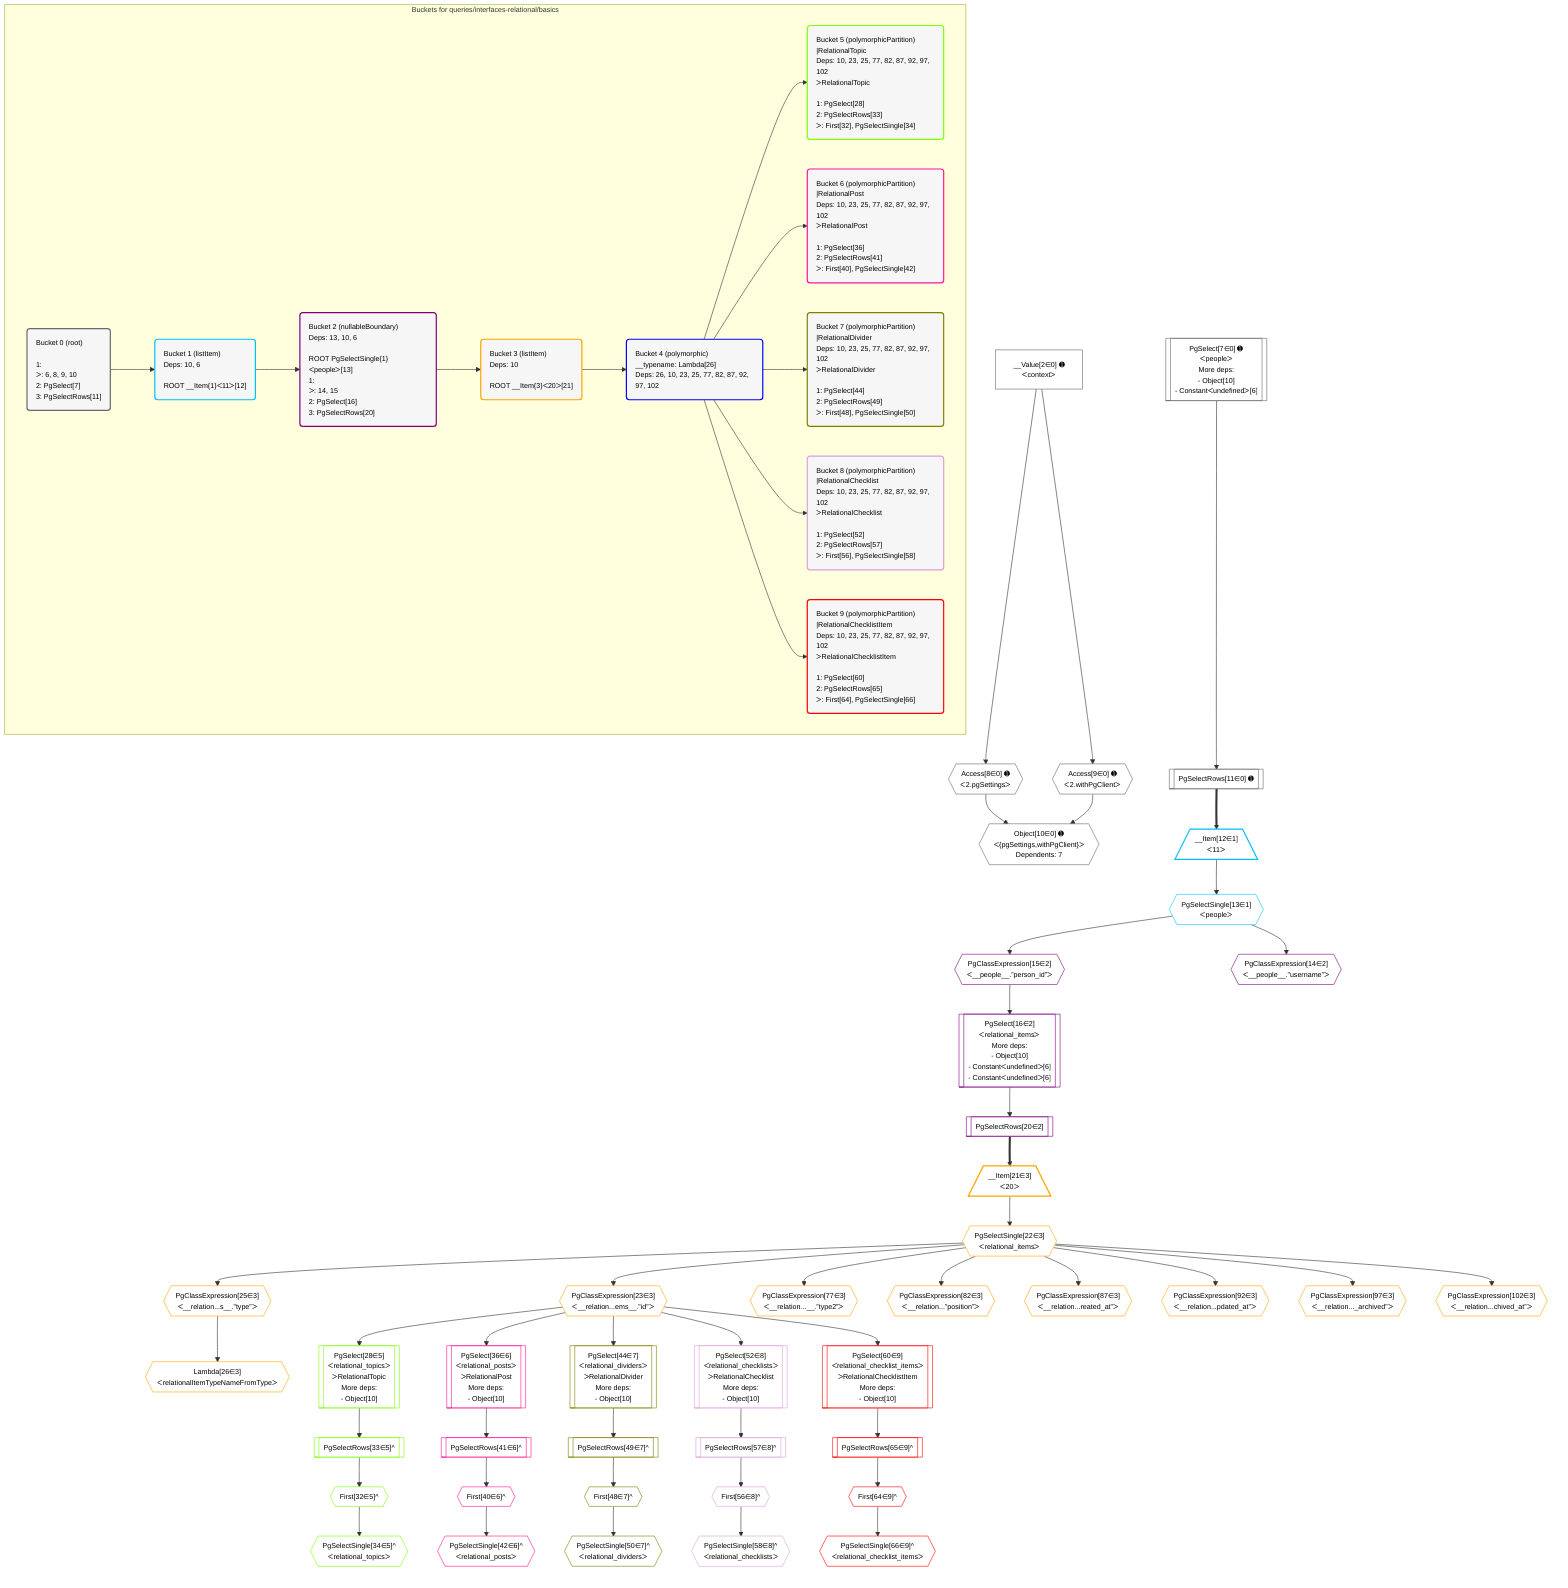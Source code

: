 %%{init: {'themeVariables': { 'fontSize': '12px'}}}%%
graph TD
    classDef path fill:#eee,stroke:#000,color:#000
    classDef plan fill:#fff,stroke-width:1px,color:#000
    classDef itemplan fill:#fff,stroke-width:2px,color:#000
    classDef unbatchedplan fill:#dff,stroke-width:1px,color:#000
    classDef sideeffectplan fill:#fcc,stroke-width:2px,color:#000
    classDef bucket fill:#f6f6f6,color:#000,stroke-width:2px,text-align:left

    subgraph "Buckets for queries/interfaces-relational/basics"
    Bucket0("Bucket 0 (root)<br /><br />1: <br />ᐳ: 6, 8, 9, 10<br />2: PgSelect[7]<br />3: PgSelectRows[11]"):::bucket
    Bucket1("Bucket 1 (listItem)<br />Deps: 10, 6<br /><br />ROOT __Item{1}ᐸ11ᐳ[12]"):::bucket
    Bucket2("Bucket 2 (nullableBoundary)<br />Deps: 13, 10, 6<br /><br />ROOT PgSelectSingle{1}ᐸpeopleᐳ[13]<br />1: <br />ᐳ: 14, 15<br />2: PgSelect[16]<br />3: PgSelectRows[20]"):::bucket
    Bucket3("Bucket 3 (listItem)<br />Deps: 10<br /><br />ROOT __Item{3}ᐸ20ᐳ[21]"):::bucket
    Bucket4("Bucket 4 (polymorphic)<br />__typename: Lambda[26]<br />Deps: 26, 10, 23, 25, 77, 82, 87, 92, 97, 102"):::bucket
    Bucket5("Bucket 5 (polymorphicPartition)<br />|RelationalTopic<br />Deps: 10, 23, 25, 77, 82, 87, 92, 97, 102<br />ᐳRelationalTopic<br /><br />1: PgSelect[28]<br />2: PgSelectRows[33]<br />ᐳ: First[32], PgSelectSingle[34]"):::bucket
    Bucket6("Bucket 6 (polymorphicPartition)<br />|RelationalPost<br />Deps: 10, 23, 25, 77, 82, 87, 92, 97, 102<br />ᐳRelationalPost<br /><br />1: PgSelect[36]<br />2: PgSelectRows[41]<br />ᐳ: First[40], PgSelectSingle[42]"):::bucket
    Bucket7("Bucket 7 (polymorphicPartition)<br />|RelationalDivider<br />Deps: 10, 23, 25, 77, 82, 87, 92, 97, 102<br />ᐳRelationalDivider<br /><br />1: PgSelect[44]<br />2: PgSelectRows[49]<br />ᐳ: First[48], PgSelectSingle[50]"):::bucket
    Bucket8("Bucket 8 (polymorphicPartition)<br />|RelationalChecklist<br />Deps: 10, 23, 25, 77, 82, 87, 92, 97, 102<br />ᐳRelationalChecklist<br /><br />1: PgSelect[52]<br />2: PgSelectRows[57]<br />ᐳ: First[56], PgSelectSingle[58]"):::bucket
    Bucket9("Bucket 9 (polymorphicPartition)<br />|RelationalChecklistItem<br />Deps: 10, 23, 25, 77, 82, 87, 92, 97, 102<br />ᐳRelationalChecklistItem<br /><br />1: PgSelect[60]<br />2: PgSelectRows[65]<br />ᐳ: First[64], PgSelectSingle[66]"):::bucket
    end
    Bucket0 --> Bucket1
    Bucket1 --> Bucket2
    Bucket2 --> Bucket3
    Bucket3 --> Bucket4
    Bucket4 --> Bucket5 & Bucket6 & Bucket7 & Bucket8 & Bucket9

    %% plan dependencies
    PgSelect7[["PgSelect[7∈0] ➊<br />ᐸpeopleᐳ<br />More deps:<br />- Object[10]<br />- Constantᐸundefinedᐳ[6]"]]:::plan
    Object10{{"Object[10∈0] ➊<br />ᐸ{pgSettings,withPgClient}ᐳ<br />Dependents: 7"}}:::plan
    Access8{{"Access[8∈0] ➊<br />ᐸ2.pgSettingsᐳ"}}:::plan
    Access9{{"Access[9∈0] ➊<br />ᐸ2.withPgClientᐳ"}}:::plan
    Access8 & Access9 --> Object10
    __Value2["__Value[2∈0] ➊<br />ᐸcontextᐳ"]:::plan
    __Value2 --> Access8
    __Value2 --> Access9
    PgSelectRows11[["PgSelectRows[11∈0] ➊"]]:::plan
    PgSelect7 --> PgSelectRows11
    __Item12[/"__Item[12∈1]<br />ᐸ11ᐳ"\]:::itemplan
    PgSelectRows11 ==> __Item12
    PgSelectSingle13{{"PgSelectSingle[13∈1]<br />ᐸpeopleᐳ"}}:::plan
    __Item12 --> PgSelectSingle13
    PgSelect16[["PgSelect[16∈2]<br />ᐸrelational_itemsᐳ<br />More deps:<br />- Object[10]<br />- Constantᐸundefinedᐳ[6]<br />- Constantᐸundefinedᐳ[6]"]]:::plan
    PgClassExpression15{{"PgClassExpression[15∈2]<br />ᐸ__people__.”person_id”ᐳ"}}:::plan
    PgClassExpression15 --> PgSelect16
    PgClassExpression14{{"PgClassExpression[14∈2]<br />ᐸ__people__.”username”ᐳ"}}:::plan
    PgSelectSingle13 --> PgClassExpression14
    PgSelectSingle13 --> PgClassExpression15
    PgSelectRows20[["PgSelectRows[20∈2]"]]:::plan
    PgSelect16 --> PgSelectRows20
    __Item21[/"__Item[21∈3]<br />ᐸ20ᐳ"\]:::itemplan
    PgSelectRows20 ==> __Item21
    PgSelectSingle22{{"PgSelectSingle[22∈3]<br />ᐸrelational_itemsᐳ"}}:::plan
    __Item21 --> PgSelectSingle22
    PgClassExpression23{{"PgClassExpression[23∈3]<br />ᐸ__relation...ems__.”id”ᐳ"}}:::plan
    PgSelectSingle22 --> PgClassExpression23
    PgClassExpression25{{"PgClassExpression[25∈3]<br />ᐸ__relation...s__.”type”ᐳ"}}:::plan
    PgSelectSingle22 --> PgClassExpression25
    Lambda26{{"Lambda[26∈3]<br />ᐸrelationalItemTypeNameFromTypeᐳ"}}:::plan
    PgClassExpression25 --> Lambda26
    PgClassExpression77{{"PgClassExpression[77∈3]<br />ᐸ__relation...__.”type2”ᐳ"}}:::plan
    PgSelectSingle22 --> PgClassExpression77
    PgClassExpression82{{"PgClassExpression[82∈3]<br />ᐸ__relation...”position”ᐳ"}}:::plan
    PgSelectSingle22 --> PgClassExpression82
    PgClassExpression87{{"PgClassExpression[87∈3]<br />ᐸ__relation...reated_at”ᐳ"}}:::plan
    PgSelectSingle22 --> PgClassExpression87
    PgClassExpression92{{"PgClassExpression[92∈3]<br />ᐸ__relation...pdated_at”ᐳ"}}:::plan
    PgSelectSingle22 --> PgClassExpression92
    PgClassExpression97{{"PgClassExpression[97∈3]<br />ᐸ__relation..._archived”ᐳ"}}:::plan
    PgSelectSingle22 --> PgClassExpression97
    PgClassExpression102{{"PgClassExpression[102∈3]<br />ᐸ__relation...chived_at”ᐳ"}}:::plan
    PgSelectSingle22 --> PgClassExpression102
    PgSelect28[["PgSelect[28∈5]<br />ᐸrelational_topicsᐳ<br />ᐳRelationalTopic<br />More deps:<br />- Object[10]"]]:::plan
    PgClassExpression23 --> PgSelect28
    First32{{"First[32∈5]^"}}:::plan
    PgSelectRows33[["PgSelectRows[33∈5]^"]]:::plan
    PgSelectRows33 --> First32
    PgSelect28 --> PgSelectRows33
    PgSelectSingle34{{"PgSelectSingle[34∈5]^<br />ᐸrelational_topicsᐳ"}}:::plan
    First32 --> PgSelectSingle34
    PgSelect36[["PgSelect[36∈6]<br />ᐸrelational_postsᐳ<br />ᐳRelationalPost<br />More deps:<br />- Object[10]"]]:::plan
    PgClassExpression23 --> PgSelect36
    First40{{"First[40∈6]^"}}:::plan
    PgSelectRows41[["PgSelectRows[41∈6]^"]]:::plan
    PgSelectRows41 --> First40
    PgSelect36 --> PgSelectRows41
    PgSelectSingle42{{"PgSelectSingle[42∈6]^<br />ᐸrelational_postsᐳ"}}:::plan
    First40 --> PgSelectSingle42
    PgSelect44[["PgSelect[44∈7]<br />ᐸrelational_dividersᐳ<br />ᐳRelationalDivider<br />More deps:<br />- Object[10]"]]:::plan
    PgClassExpression23 --> PgSelect44
    First48{{"First[48∈7]^"}}:::plan
    PgSelectRows49[["PgSelectRows[49∈7]^"]]:::plan
    PgSelectRows49 --> First48
    PgSelect44 --> PgSelectRows49
    PgSelectSingle50{{"PgSelectSingle[50∈7]^<br />ᐸrelational_dividersᐳ"}}:::plan
    First48 --> PgSelectSingle50
    PgSelect52[["PgSelect[52∈8]<br />ᐸrelational_checklistsᐳ<br />ᐳRelationalChecklist<br />More deps:<br />- Object[10]"]]:::plan
    PgClassExpression23 --> PgSelect52
    First56{{"First[56∈8]^"}}:::plan
    PgSelectRows57[["PgSelectRows[57∈8]^"]]:::plan
    PgSelectRows57 --> First56
    PgSelect52 --> PgSelectRows57
    PgSelectSingle58{{"PgSelectSingle[58∈8]^<br />ᐸrelational_checklistsᐳ"}}:::plan
    First56 --> PgSelectSingle58
    PgSelect60[["PgSelect[60∈9]<br />ᐸrelational_checklist_itemsᐳ<br />ᐳRelationalChecklistItem<br />More deps:<br />- Object[10]"]]:::plan
    PgClassExpression23 --> PgSelect60
    First64{{"First[64∈9]^"}}:::plan
    PgSelectRows65[["PgSelectRows[65∈9]^"]]:::plan
    PgSelectRows65 --> First64
    PgSelect60 --> PgSelectRows65
    PgSelectSingle66{{"PgSelectSingle[66∈9]^<br />ᐸrelational_checklist_itemsᐳ"}}:::plan
    First64 --> PgSelectSingle66

    %% define steps
    classDef bucket0 stroke:#696969
    class Bucket0,__Value2,PgSelect7,Access8,Access9,Object10,PgSelectRows11 bucket0
    classDef bucket1 stroke:#00bfff
    class Bucket1,__Item12,PgSelectSingle13 bucket1
    classDef bucket2 stroke:#7f007f
    class Bucket2,PgClassExpression14,PgClassExpression15,PgSelect16,PgSelectRows20 bucket2
    classDef bucket3 stroke:#ffa500
    class Bucket3,__Item21,PgSelectSingle22,PgClassExpression23,PgClassExpression25,Lambda26,PgClassExpression77,PgClassExpression82,PgClassExpression87,PgClassExpression92,PgClassExpression97,PgClassExpression102 bucket3
    classDef bucket4 stroke:#0000ff
    class Bucket4 bucket4
    classDef bucket5 stroke:#7fff00
    class Bucket5,PgSelect28,First32,PgSelectRows33,PgSelectSingle34 bucket5
    classDef bucket6 stroke:#ff1493
    class Bucket6,PgSelect36,First40,PgSelectRows41,PgSelectSingle42 bucket6
    classDef bucket7 stroke:#808000
    class Bucket7,PgSelect44,First48,PgSelectRows49,PgSelectSingle50 bucket7
    classDef bucket8 stroke:#dda0dd
    class Bucket8,PgSelect52,First56,PgSelectRows57,PgSelectSingle58 bucket8
    classDef bucket9 stroke:#ff0000
    class Bucket9,PgSelect60,First64,PgSelectRows65,PgSelectSingle66 bucket9